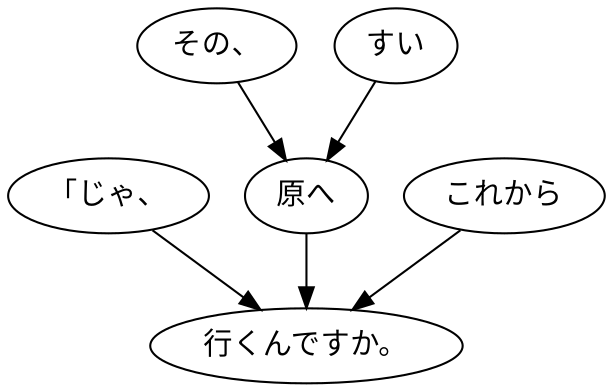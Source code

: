 digraph graph6038 {
	node0 [label="「じゃ、"];
	node1 [label="その、"];
	node2 [label="すい"];
	node3 [label="原へ"];
	node4 [label="これから"];
	node5 [label="行くんですか。"];
	node0 -> node5;
	node1 -> node3;
	node2 -> node3;
	node3 -> node5;
	node4 -> node5;
}

